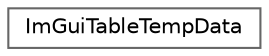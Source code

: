 digraph "Gráfico de jerarquía de clases"
{
 // LATEX_PDF_SIZE
  bgcolor="transparent";
  edge [fontname=Helvetica,fontsize=10,labelfontname=Helvetica,labelfontsize=10];
  node [fontname=Helvetica,fontsize=10,shape=box,height=0.2,width=0.4];
  rankdir="LR";
  Node0 [id="Node000000",label="ImGuiTableTempData",height=0.2,width=0.4,color="grey40", fillcolor="white", style="filled",URL="$struct_im_gui_table_temp_data.html",tooltip=" "];
}
